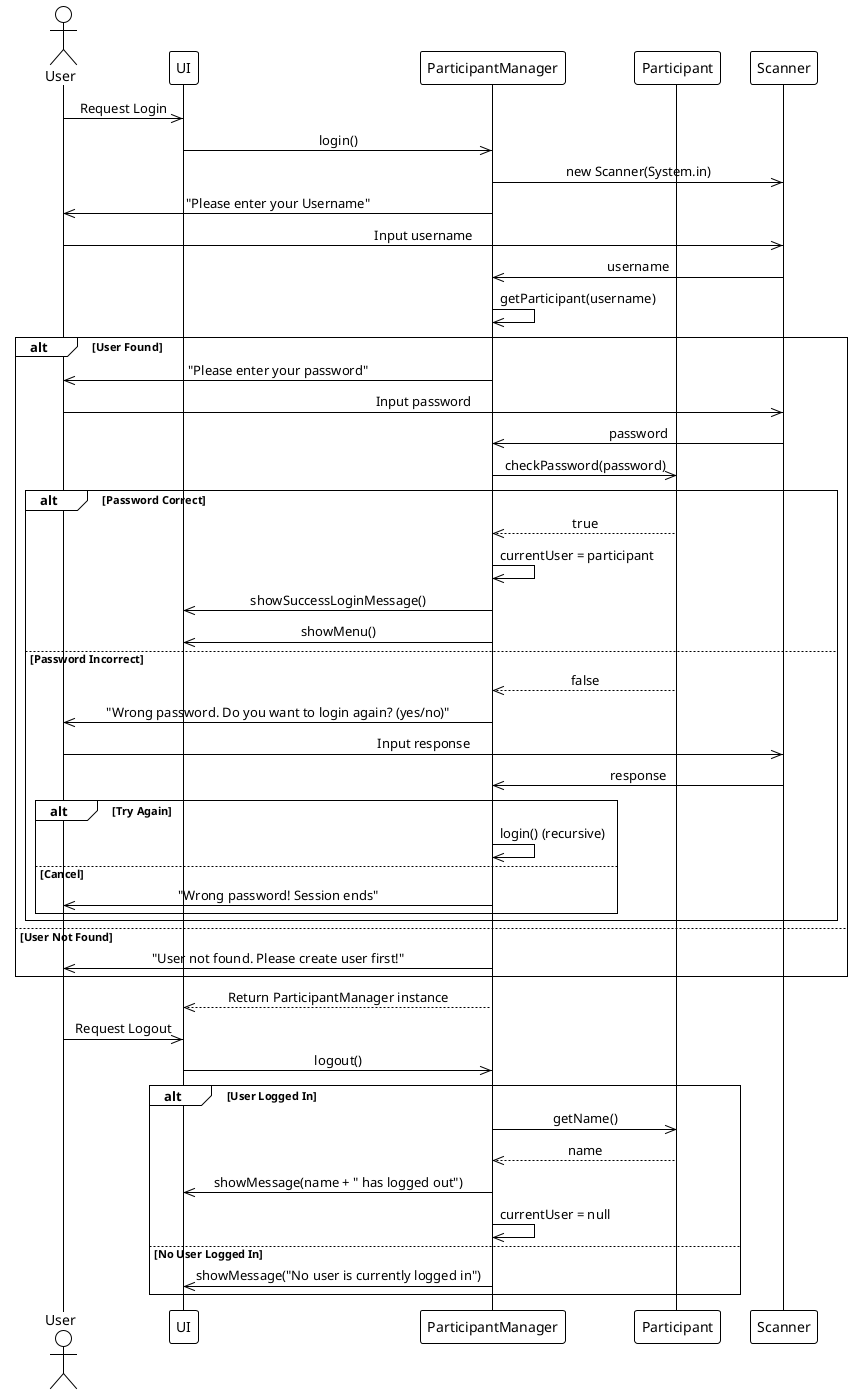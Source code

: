@startuml
!theme plain
skinparam sequenceMessageAlign center
skinparam responseMessageBelowArrow true

actor User
participant UI
participant ParticipantManager
participant Participant
participant Scanner

User->>UI: Request Login
UI->>ParticipantManager: login()
ParticipantManager->>Scanner: new Scanner(System.in)
ParticipantManager->>User: "Please enter your Username"
User->>Scanner: Input username
Scanner->>ParticipantManager: username

ParticipantManager->>ParticipantManager: getParticipant(username)

alt User Found
    ParticipantManager->>User: "Please enter your password"
    User->>Scanner: Input password
    Scanner->>ParticipantManager: password
    ParticipantManager->>Participant: checkPassword(password)

    alt Password Correct
        Participant-->>ParticipantManager: true
        ParticipantManager->>ParticipantManager: currentUser = participant
        ParticipantManager->>UI: showSuccessLoginMessage()
        ParticipantManager->>UI: showMenu()
    else Password Incorrect
        Participant-->>ParticipantManager: false
        ParticipantManager->>User: "Wrong password. Do you want to login again? (yes/no)"
        User->>Scanner: Input response
        Scanner->>ParticipantManager: response

        alt Try Again
            ParticipantManager->>ParticipantManager: login() (recursive)
        else Cancel
            ParticipantManager->>User: "Wrong password! Session ends"
        end
    end
else User Not Found
    ParticipantManager->>User: "User not found. Please create user first!"
end

ParticipantManager-->>UI: Return ParticipantManager instance

User->>UI: Request Logout
UI->>ParticipantManager: logout()

alt User Logged In
    ParticipantManager->>Participant: getName()
    Participant-->>ParticipantManager: name
    ParticipantManager->>UI: showMessage(name + " has logged out")
    ParticipantManager->>ParticipantManager: currentUser = null
else No User Logged In
    ParticipantManager->>UI: showMessage("No user is currently logged in")
end

@enduml